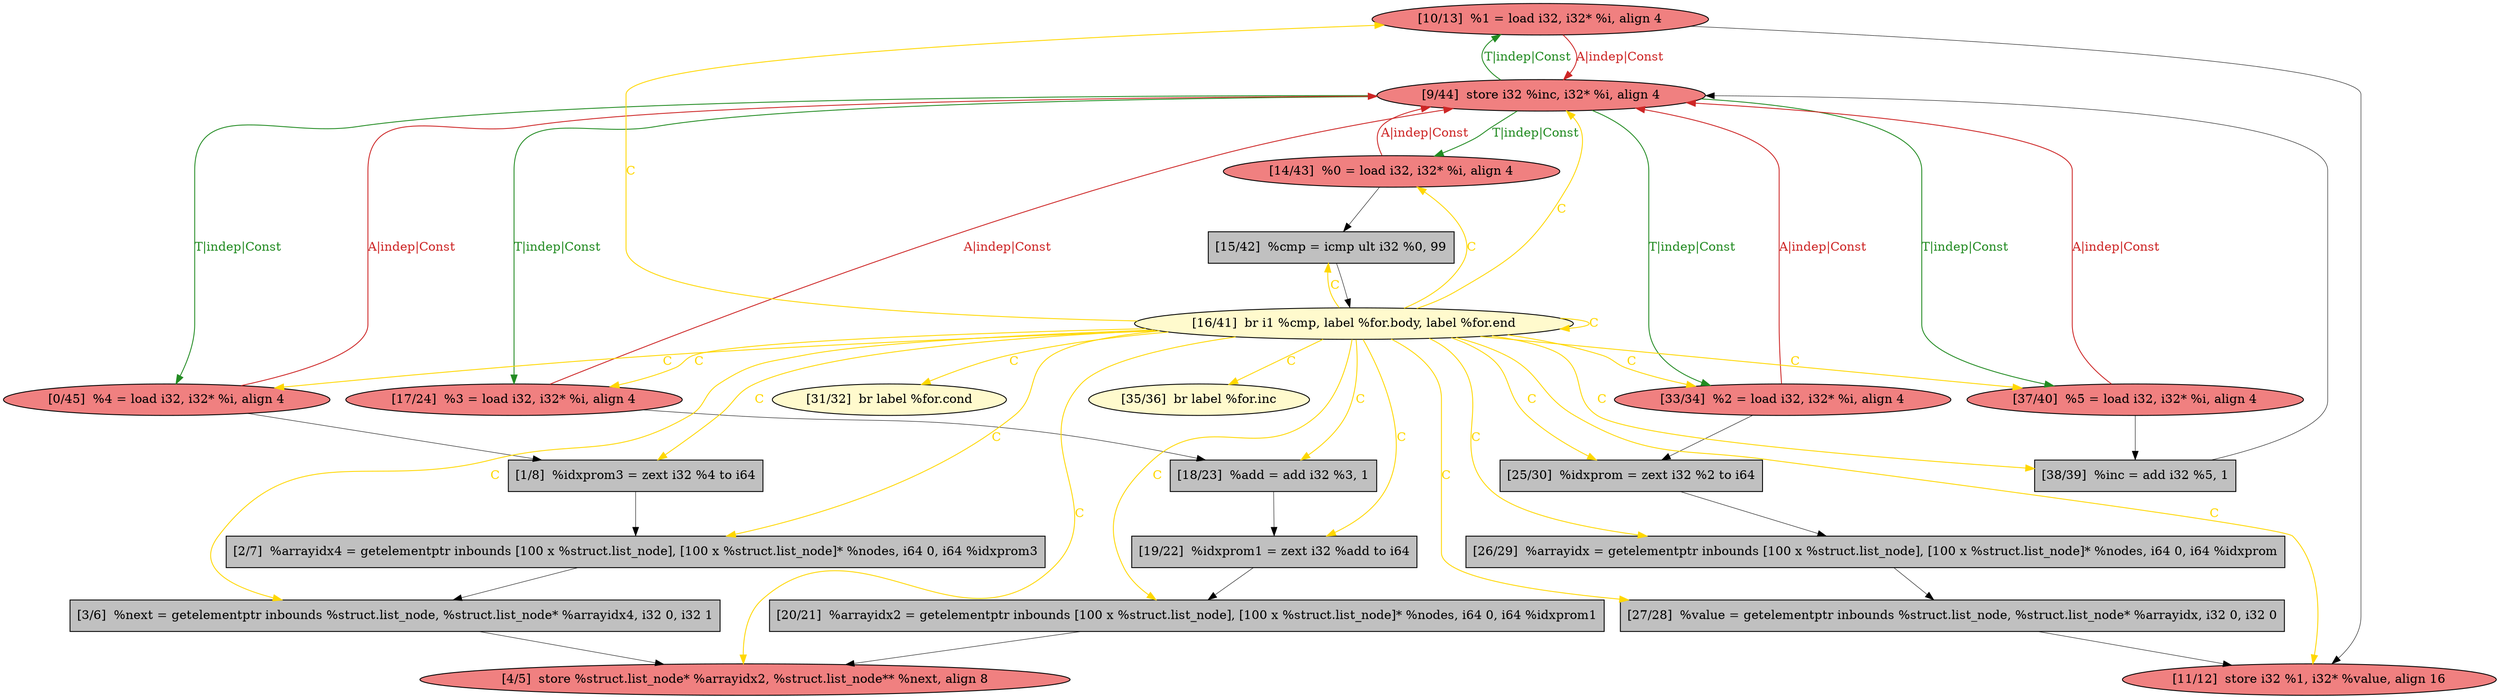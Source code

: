 
digraph G {


node891 [fillcolor=lightcoral,label="[11/12]  store i32 %1, i32* %value, align 16",shape=ellipse,style=filled ]
node890 [fillcolor=lightcoral,label="[9/44]  store i32 %inc, i32* %i, align 4",shape=ellipse,style=filled ]
node888 [fillcolor=grey,label="[15/42]  %cmp = icmp ult i32 %0, 99",shape=rectangle,style=filled ]
node886 [fillcolor=lightcoral,label="[10/13]  %1 = load i32, i32* %i, align 4",shape=ellipse,style=filled ]
node889 [fillcolor=grey,label="[27/28]  %value = getelementptr inbounds %struct.list_node, %struct.list_node* %arrayidx, i32 0, i32 0",shape=rectangle,style=filled ]
node872 [fillcolor=lemonchiffon,label="[31/32]  br label %for.cond",shape=ellipse,style=filled ]
node883 [fillcolor=grey,label="[2/7]  %arrayidx4 = getelementptr inbounds [100 x %struct.list_node], [100 x %struct.list_node]* %nodes, i64 0, i64 %idxprom3",shape=rectangle,style=filled ]
node871 [fillcolor=grey,label="[25/30]  %idxprom = zext i32 %2 to i64",shape=rectangle,style=filled ]
node874 [fillcolor=grey,label="[19/22]  %idxprom1 = zext i32 %add to i64",shape=rectangle,style=filled ]
node875 [fillcolor=grey,label="[18/23]  %add = add i32 %3, 1",shape=rectangle,style=filled ]
node869 [fillcolor=lightcoral,label="[0/45]  %4 = load i32, i32* %i, align 4",shape=ellipse,style=filled ]
node887 [fillcolor=lightcoral,label="[14/43]  %0 = load i32, i32* %i, align 4",shape=ellipse,style=filled ]
node870 [fillcolor=lightcoral,label="[17/24]  %3 = load i32, i32* %i, align 4",shape=ellipse,style=filled ]
node876 [fillcolor=grey,label="[3/6]  %next = getelementptr inbounds %struct.list_node, %struct.list_node* %arrayidx4, i32 0, i32 1",shape=rectangle,style=filled ]
node881 [fillcolor=grey,label="[26/29]  %arrayidx = getelementptr inbounds [100 x %struct.list_node], [100 x %struct.list_node]* %nodes, i64 0, i64 %idxprom",shape=rectangle,style=filled ]
node877 [fillcolor=lightcoral,label="[4/5]  store %struct.list_node* %arrayidx2, %struct.list_node** %next, align 8",shape=ellipse,style=filled ]
node878 [fillcolor=lightcoral,label="[37/40]  %5 = load i32, i32* %i, align 4",shape=ellipse,style=filled ]
node884 [fillcolor=grey,label="[38/39]  %inc = add i32 %5, 1",shape=rectangle,style=filled ]
node879 [fillcolor=grey,label="[1/8]  %idxprom3 = zext i32 %4 to i64",shape=rectangle,style=filled ]
node880 [fillcolor=lemonchiffon,label="[35/36]  br label %for.inc",shape=ellipse,style=filled ]
node885 [fillcolor=lightcoral,label="[33/34]  %2 = load i32, i32* %i, align 4",shape=ellipse,style=filled ]
node873 [fillcolor=grey,label="[20/21]  %arrayidx2 = getelementptr inbounds [100 x %struct.list_node], [100 x %struct.list_node]* %nodes, i64 0, i64 %idxprom1",shape=rectangle,style=filled ]
node882 [fillcolor=lemonchiffon,label="[16/41]  br i1 %cmp, label %for.body, label %for.end",shape=ellipse,style=filled ]

node882->node891 [style=solid,color=gold,label="C",penwidth=1.0,fontcolor=gold ]
node884->node890 [style=solid,color=black,label="",penwidth=0.5,fontcolor=black ]
node890->node870 [style=solid,color=forestgreen,label="T|indep|Const",penwidth=1.0,fontcolor=forestgreen ]
node870->node890 [style=solid,color=firebrick3,label="A|indep|Const",penwidth=1.0,fontcolor=firebrick3 ]
node890->node869 [style=solid,color=forestgreen,label="T|indep|Const",penwidth=1.0,fontcolor=forestgreen ]
node869->node890 [style=solid,color=firebrick3,label="A|indep|Const",penwidth=1.0,fontcolor=firebrick3 ]
node876->node877 [style=solid,color=black,label="",penwidth=0.5,fontcolor=black ]
node882->node881 [style=solid,color=gold,label="C",penwidth=1.0,fontcolor=gold ]
node888->node882 [style=solid,color=black,label="",penwidth=0.5,fontcolor=black ]
node882->node879 [style=solid,color=gold,label="C",penwidth=1.0,fontcolor=gold ]
node890->node887 [style=solid,color=forestgreen,label="T|indep|Const",penwidth=1.0,fontcolor=forestgreen ]
node887->node890 [style=solid,color=firebrick3,label="A|indep|Const",penwidth=1.0,fontcolor=firebrick3 ]
node890->node878 [style=solid,color=forestgreen,label="T|indep|Const",penwidth=1.0,fontcolor=forestgreen ]
node874->node873 [style=solid,color=black,label="",penwidth=0.5,fontcolor=black ]
node875->node874 [style=solid,color=black,label="",penwidth=0.5,fontcolor=black ]
node878->node884 [style=solid,color=black,label="",penwidth=0.5,fontcolor=black ]
node882->node875 [style=solid,color=gold,label="C",penwidth=1.0,fontcolor=gold ]
node870->node875 [style=solid,color=black,label="",penwidth=0.5,fontcolor=black ]
node878->node890 [style=solid,color=firebrick3,label="A|indep|Const",penwidth=1.0,fontcolor=firebrick3 ]
node882->node887 [style=solid,color=gold,label="C",penwidth=1.0,fontcolor=gold ]
node883->node876 [style=solid,color=black,label="",penwidth=0.5,fontcolor=black ]
node882->node883 [style=solid,color=gold,label="C",penwidth=1.0,fontcolor=gold ]
node882->node890 [style=solid,color=gold,label="C",penwidth=1.0,fontcolor=gold ]
node882->node877 [style=solid,color=gold,label="C",penwidth=1.0,fontcolor=gold ]
node882->node873 [style=solid,color=gold,label="C",penwidth=1.0,fontcolor=gold ]
node882->node872 [style=solid,color=gold,label="C",penwidth=1.0,fontcolor=gold ]
node871->node881 [style=solid,color=black,label="",penwidth=0.5,fontcolor=black ]
node882->node876 [style=solid,color=gold,label="C",penwidth=1.0,fontcolor=gold ]
node882->node880 [style=solid,color=gold,label="C",penwidth=1.0,fontcolor=gold ]
node882->node870 [style=solid,color=gold,label="C",penwidth=1.0,fontcolor=gold ]
node882->node884 [style=solid,color=gold,label="C",penwidth=1.0,fontcolor=gold ]
node882->node885 [style=solid,color=gold,label="C",penwidth=1.0,fontcolor=gold ]
node873->node877 [style=solid,color=black,label="",penwidth=0.5,fontcolor=black ]
node882->node878 [style=solid,color=gold,label="C",penwidth=1.0,fontcolor=gold ]
node882->node882 [style=solid,color=gold,label="C",penwidth=1.0,fontcolor=gold ]
node869->node879 [style=solid,color=black,label="",penwidth=0.5,fontcolor=black ]
node885->node890 [style=solid,color=firebrick3,label="A|indep|Const",penwidth=1.0,fontcolor=firebrick3 ]
node886->node890 [style=solid,color=firebrick3,label="A|indep|Const",penwidth=1.0,fontcolor=firebrick3 ]
node887->node888 [style=solid,color=black,label="",penwidth=0.5,fontcolor=black ]
node890->node886 [style=solid,color=forestgreen,label="T|indep|Const",penwidth=1.0,fontcolor=forestgreen ]
node885->node871 [style=solid,color=black,label="",penwidth=0.5,fontcolor=black ]
node882->node874 [style=solid,color=gold,label="C",penwidth=1.0,fontcolor=gold ]
node886->node891 [style=solid,color=black,label="",penwidth=0.5,fontcolor=black ]
node890->node885 [style=solid,color=forestgreen,label="T|indep|Const",penwidth=1.0,fontcolor=forestgreen ]
node881->node889 [style=solid,color=black,label="",penwidth=0.5,fontcolor=black ]
node882->node871 [style=solid,color=gold,label="C",penwidth=1.0,fontcolor=gold ]
node882->node886 [style=solid,color=gold,label="C",penwidth=1.0,fontcolor=gold ]
node882->node889 [style=solid,color=gold,label="C",penwidth=1.0,fontcolor=gold ]
node879->node883 [style=solid,color=black,label="",penwidth=0.5,fontcolor=black ]
node882->node888 [style=solid,color=gold,label="C",penwidth=1.0,fontcolor=gold ]
node889->node891 [style=solid,color=black,label="",penwidth=0.5,fontcolor=black ]
node882->node869 [style=solid,color=gold,label="C",penwidth=1.0,fontcolor=gold ]


}
